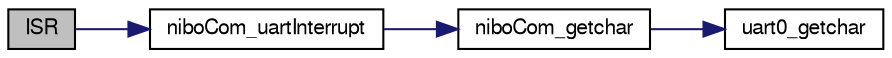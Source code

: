 digraph G
{
  edge [fontname="FreeSans",fontsize="10",labelfontname="FreeSans",labelfontsize="10"];
  node [fontname="FreeSans",fontsize="10",shape=record];
  rankdir=LR;
  Node1 [label="ISR",height=0.2,width=0.4,color="black", fillcolor="grey75", style="filled" fontcolor="black"];
  Node1 -> Node2 [color="midnightblue",fontsize="10",style="solid",fontname="FreeSans"];
  Node2 [label="niboCom_uartInterrupt",height=0.2,width=0.4,color="black", fillcolor="white", style="filled",URL="$niboCom_8c.html#af98ea146a076d51931cc31b7f1434d09",tooltip="is called on the USART0_RX_vect interrupt, receives char send via xbee and tries..."];
  Node2 -> Node3 [color="midnightblue",fontsize="10",style="solid",fontname="FreeSans"];
  Node3 [label="niboCom_getchar",height=0.2,width=0.4,color="black", fillcolor="white", style="filled",URL="$niboCom_8c.html#ab2e01bdd154a68c7a575b61b6ca3a9e2",tooltip="tries receive a char via xbee. Non-Blocking function."];
  Node3 -> Node4 [color="midnightblue",fontsize="10",style="solid",fontname="FreeSans"];
  Node4 [label="uart0_getchar",height=0.2,width=0.4,color="black", fillcolor="white", style="filled",URL="$uart0_8c.html#a0d8efadffd0a9c0e30073a723abc0208"];
}
